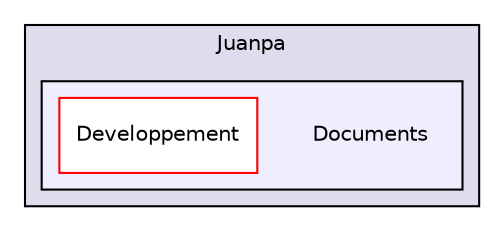 digraph "C:/Users/Juanpa/Documents" {
  compound=true
  node [ fontsize="10", fontname="Helvetica"];
  edge [ labelfontsize="10", labelfontname="Helvetica"];
  subgraph clusterdir_739860ec1615cb425a640bd177415f35 {
    graph [ bgcolor="#ddddee", pencolor="black", label="Juanpa" fontname="Helvetica", fontsize="10", URL="dir_739860ec1615cb425a640bd177415f35.html"]
  subgraph clusterdir_28bcc82f41ca35d00acb2ac758b12169 {
    graph [ bgcolor="#eeeeff", pencolor="black", label="" URL="dir_28bcc82f41ca35d00acb2ac758b12169.html"];
    dir_28bcc82f41ca35d00acb2ac758b12169 [shape=plaintext label="Documents"];
    dir_215ad6aa8940ad09395b5b38ac0209a3 [shape=box label="Developpement" color="red" fillcolor="white" style="filled" URL="dir_215ad6aa8940ad09395b5b38ac0209a3.html"];
  }
  }
}
